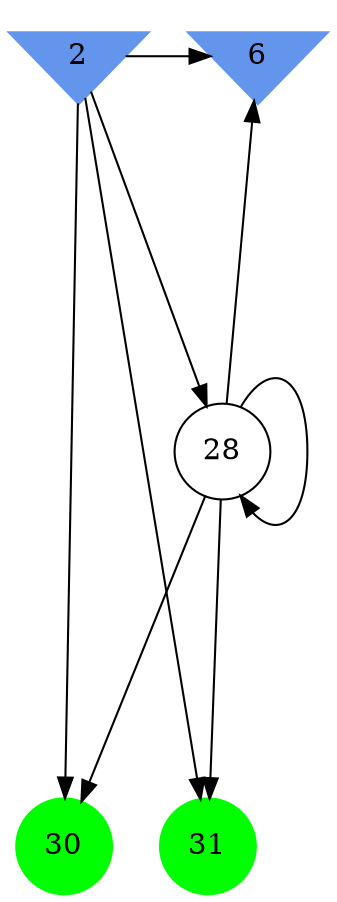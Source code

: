 digraph brain {
	ranksep=2.0;
	2 [shape=invtriangle,style=filled,color=cornflowerblue];
	6 [shape=invtriangle,style=filled,color=cornflowerblue];
	28 [shape=circle,color=black];
	30 [shape=circle,style=filled,color=green];
	31 [shape=circle,style=filled,color=green];
	2	->	28;
	2	->	6;
	2	->	31;
	2	->	30;
	28	->	28;
	28	->	6;
	28	->	31;
	28	->	30;
	{ rank=same; 2; 6; }
	{ rank=same; 28; }
	{ rank=same; 30; 31; }
}
